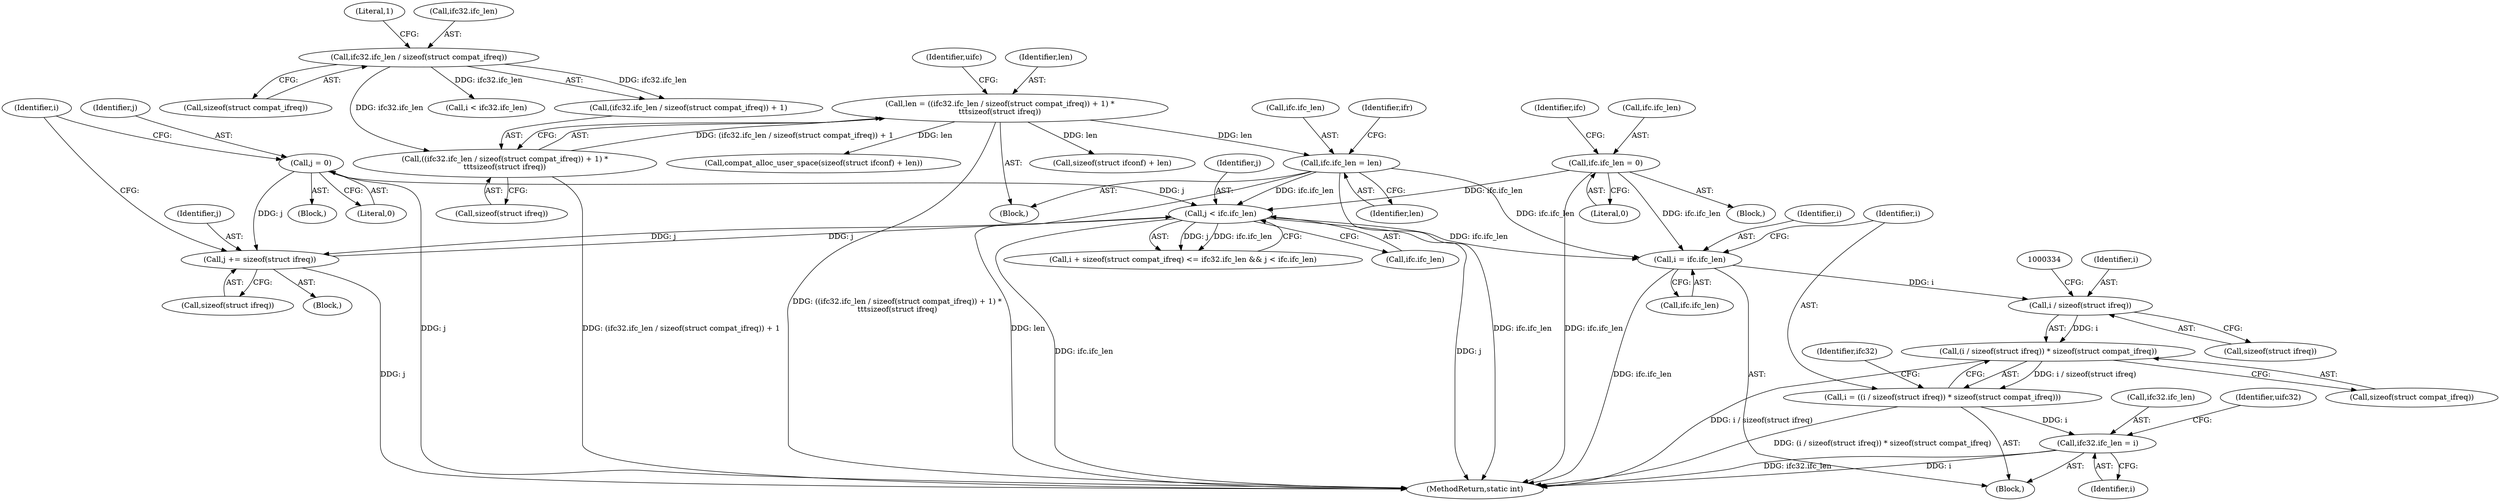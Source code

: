 digraph "0_linux_43da5f2e0d0c69ded3d51907d9552310a6b545e8@API" {
"1000329" [label="(Call,i / sizeof(struct ifreq))"];
"1000321" [label="(Call,i = ifc.ifc_len)"];
"1000141" [label="(Call,ifc.ifc_len = 0)"];
"1000179" [label="(Call,ifc.ifc_len = len)"];
"1000159" [label="(Call,len = ((ifc32.ifc_len / sizeof(struct compat_ifreq)) + 1) *\n\t\t\tsizeof(struct ifreq))"];
"1000161" [label="(Call,((ifc32.ifc_len / sizeof(struct compat_ifreq)) + 1) *\n\t\t\tsizeof(struct ifreq))"];
"1000163" [label="(Call,ifc32.ifc_len / sizeof(struct compat_ifreq))"];
"1000286" [label="(Call,j < ifc.ifc_len)"];
"1000274" [label="(Call,j = 0)"];
"1000296" [label="(Call,j += sizeof(struct ifreq))"];
"1000328" [label="(Call,(i / sizeof(struct ifreq)) * sizeof(struct compat_ifreq))"];
"1000326" [label="(Call,i = ((i / sizeof(struct ifreq)) * sizeof(struct compat_ifreq)))"];
"1000335" [label="(Call,ifc32.ifc_len = i)"];
"1000183" [label="(Identifier,len)"];
"1000275" [label="(Identifier,j)"];
"1000339" [label="(Identifier,i)"];
"1000329" [label="(Call,i / sizeof(struct ifreq))"];
"1000169" [label="(Literal,1)"];
"1000174" [label="(Call,compat_alloc_user_space(sizeof(struct ifconf) + len))"];
"1000335" [label="(Call,ifc32.ifc_len = i)"];
"1000142" [label="(Call,ifc.ifc_len)"];
"1000270" [label="(Block,)"];
"1000296" [label="(Call,j += sizeof(struct ifreq))"];
"1000173" [label="(Identifier,uifc)"];
"1000327" [label="(Identifier,i)"];
"1000167" [label="(Call,sizeof(struct compat_ifreq))"];
"1000205" [label="(Call,i < ifc32.ifc_len)"];
"1000298" [label="(Call,sizeof(struct ifreq))"];
"1000331" [label="(Call,sizeof(struct ifreq))"];
"1000328" [label="(Call,(i / sizeof(struct ifreq)) * sizeof(struct compat_ifreq))"];
"1000145" [label="(Literal,0)"];
"1000291" [label="(Block,)"];
"1000157" [label="(Block,)"];
"1000180" [label="(Call,ifc.ifc_len)"];
"1000161" [label="(Call,((ifc32.ifc_len / sizeof(struct compat_ifreq)) + 1) *\n\t\t\tsizeof(struct ifreq))"];
"1000359" [label="(MethodReturn,static int)"];
"1000159" [label="(Call,len = ((ifc32.ifc_len / sizeof(struct compat_ifreq)) + 1) *\n\t\t\tsizeof(struct ifreq))"];
"1000148" [label="(Identifier,ifc)"];
"1000323" [label="(Call,ifc.ifc_len)"];
"1000175" [label="(Call,sizeof(struct ifconf) + len)"];
"1000162" [label="(Call,(ifc32.ifc_len / sizeof(struct compat_ifreq)) + 1)"];
"1000164" [label="(Call,ifc32.ifc_len)"];
"1000277" [label="(Call,i + sizeof(struct compat_ifreq) <= ifc32.ifc_len && j < ifc.ifc_len)"];
"1000185" [label="(Identifier,ifr)"];
"1000287" [label="(Identifier,j)"];
"1000297" [label="(Identifier,j)"];
"1000280" [label="(Identifier,i)"];
"1000322" [label="(Identifier,i)"];
"1000160" [label="(Identifier,len)"];
"1000135" [label="(Block,)"];
"1000179" [label="(Call,ifc.ifc_len = len)"];
"1000274" [label="(Call,j = 0)"];
"1000337" [label="(Identifier,ifc32)"];
"1000163" [label="(Call,ifc32.ifc_len / sizeof(struct compat_ifreq))"];
"1000336" [label="(Call,ifc32.ifc_len)"];
"1000170" [label="(Call,sizeof(struct ifreq))"];
"1000288" [label="(Call,ifc.ifc_len)"];
"1000333" [label="(Call,sizeof(struct compat_ifreq))"];
"1000349" [label="(Identifier,uifc32)"];
"1000320" [label="(Block,)"];
"1000276" [label="(Literal,0)"];
"1000321" [label="(Call,i = ifc.ifc_len)"];
"1000330" [label="(Identifier,i)"];
"1000141" [label="(Call,ifc.ifc_len = 0)"];
"1000326" [label="(Call,i = ((i / sizeof(struct ifreq)) * sizeof(struct compat_ifreq)))"];
"1000286" [label="(Call,j < ifc.ifc_len)"];
"1000329" -> "1000328"  [label="AST: "];
"1000329" -> "1000331"  [label="CFG: "];
"1000330" -> "1000329"  [label="AST: "];
"1000331" -> "1000329"  [label="AST: "];
"1000334" -> "1000329"  [label="CFG: "];
"1000329" -> "1000328"  [label="DDG: i"];
"1000321" -> "1000329"  [label="DDG: i"];
"1000321" -> "1000320"  [label="AST: "];
"1000321" -> "1000323"  [label="CFG: "];
"1000322" -> "1000321"  [label="AST: "];
"1000323" -> "1000321"  [label="AST: "];
"1000327" -> "1000321"  [label="CFG: "];
"1000321" -> "1000359"  [label="DDG: ifc.ifc_len"];
"1000141" -> "1000321"  [label="DDG: ifc.ifc_len"];
"1000179" -> "1000321"  [label="DDG: ifc.ifc_len"];
"1000286" -> "1000321"  [label="DDG: ifc.ifc_len"];
"1000141" -> "1000135"  [label="AST: "];
"1000141" -> "1000145"  [label="CFG: "];
"1000142" -> "1000141"  [label="AST: "];
"1000145" -> "1000141"  [label="AST: "];
"1000148" -> "1000141"  [label="CFG: "];
"1000141" -> "1000359"  [label="DDG: ifc.ifc_len"];
"1000141" -> "1000286"  [label="DDG: ifc.ifc_len"];
"1000179" -> "1000157"  [label="AST: "];
"1000179" -> "1000183"  [label="CFG: "];
"1000180" -> "1000179"  [label="AST: "];
"1000183" -> "1000179"  [label="AST: "];
"1000185" -> "1000179"  [label="CFG: "];
"1000179" -> "1000359"  [label="DDG: ifc.ifc_len"];
"1000179" -> "1000359"  [label="DDG: len"];
"1000159" -> "1000179"  [label="DDG: len"];
"1000179" -> "1000286"  [label="DDG: ifc.ifc_len"];
"1000159" -> "1000157"  [label="AST: "];
"1000159" -> "1000161"  [label="CFG: "];
"1000160" -> "1000159"  [label="AST: "];
"1000161" -> "1000159"  [label="AST: "];
"1000173" -> "1000159"  [label="CFG: "];
"1000159" -> "1000359"  [label="DDG: ((ifc32.ifc_len / sizeof(struct compat_ifreq)) + 1) *\n\t\t\tsizeof(struct ifreq)"];
"1000161" -> "1000159"  [label="DDG: (ifc32.ifc_len / sizeof(struct compat_ifreq)) + 1"];
"1000159" -> "1000174"  [label="DDG: len"];
"1000159" -> "1000175"  [label="DDG: len"];
"1000161" -> "1000170"  [label="CFG: "];
"1000162" -> "1000161"  [label="AST: "];
"1000170" -> "1000161"  [label="AST: "];
"1000161" -> "1000359"  [label="DDG: (ifc32.ifc_len / sizeof(struct compat_ifreq)) + 1"];
"1000163" -> "1000161"  [label="DDG: ifc32.ifc_len"];
"1000163" -> "1000162"  [label="AST: "];
"1000163" -> "1000167"  [label="CFG: "];
"1000164" -> "1000163"  [label="AST: "];
"1000167" -> "1000163"  [label="AST: "];
"1000169" -> "1000163"  [label="CFG: "];
"1000163" -> "1000162"  [label="DDG: ifc32.ifc_len"];
"1000163" -> "1000205"  [label="DDG: ifc32.ifc_len"];
"1000286" -> "1000277"  [label="AST: "];
"1000286" -> "1000288"  [label="CFG: "];
"1000287" -> "1000286"  [label="AST: "];
"1000288" -> "1000286"  [label="AST: "];
"1000277" -> "1000286"  [label="CFG: "];
"1000286" -> "1000359"  [label="DDG: j"];
"1000286" -> "1000359"  [label="DDG: ifc.ifc_len"];
"1000286" -> "1000277"  [label="DDG: j"];
"1000286" -> "1000277"  [label="DDG: ifc.ifc_len"];
"1000274" -> "1000286"  [label="DDG: j"];
"1000296" -> "1000286"  [label="DDG: j"];
"1000286" -> "1000296"  [label="DDG: j"];
"1000274" -> "1000270"  [label="AST: "];
"1000274" -> "1000276"  [label="CFG: "];
"1000275" -> "1000274"  [label="AST: "];
"1000276" -> "1000274"  [label="AST: "];
"1000280" -> "1000274"  [label="CFG: "];
"1000274" -> "1000359"  [label="DDG: j"];
"1000274" -> "1000296"  [label="DDG: j"];
"1000296" -> "1000291"  [label="AST: "];
"1000296" -> "1000298"  [label="CFG: "];
"1000297" -> "1000296"  [label="AST: "];
"1000298" -> "1000296"  [label="AST: "];
"1000280" -> "1000296"  [label="CFG: "];
"1000296" -> "1000359"  [label="DDG: j"];
"1000328" -> "1000326"  [label="AST: "];
"1000328" -> "1000333"  [label="CFG: "];
"1000333" -> "1000328"  [label="AST: "];
"1000326" -> "1000328"  [label="CFG: "];
"1000328" -> "1000359"  [label="DDG: i / sizeof(struct ifreq)"];
"1000328" -> "1000326"  [label="DDG: i / sizeof(struct ifreq)"];
"1000326" -> "1000320"  [label="AST: "];
"1000327" -> "1000326"  [label="AST: "];
"1000337" -> "1000326"  [label="CFG: "];
"1000326" -> "1000359"  [label="DDG: (i / sizeof(struct ifreq)) * sizeof(struct compat_ifreq)"];
"1000326" -> "1000335"  [label="DDG: i"];
"1000335" -> "1000320"  [label="AST: "];
"1000335" -> "1000339"  [label="CFG: "];
"1000336" -> "1000335"  [label="AST: "];
"1000339" -> "1000335"  [label="AST: "];
"1000349" -> "1000335"  [label="CFG: "];
"1000335" -> "1000359"  [label="DDG: i"];
"1000335" -> "1000359"  [label="DDG: ifc32.ifc_len"];
}
